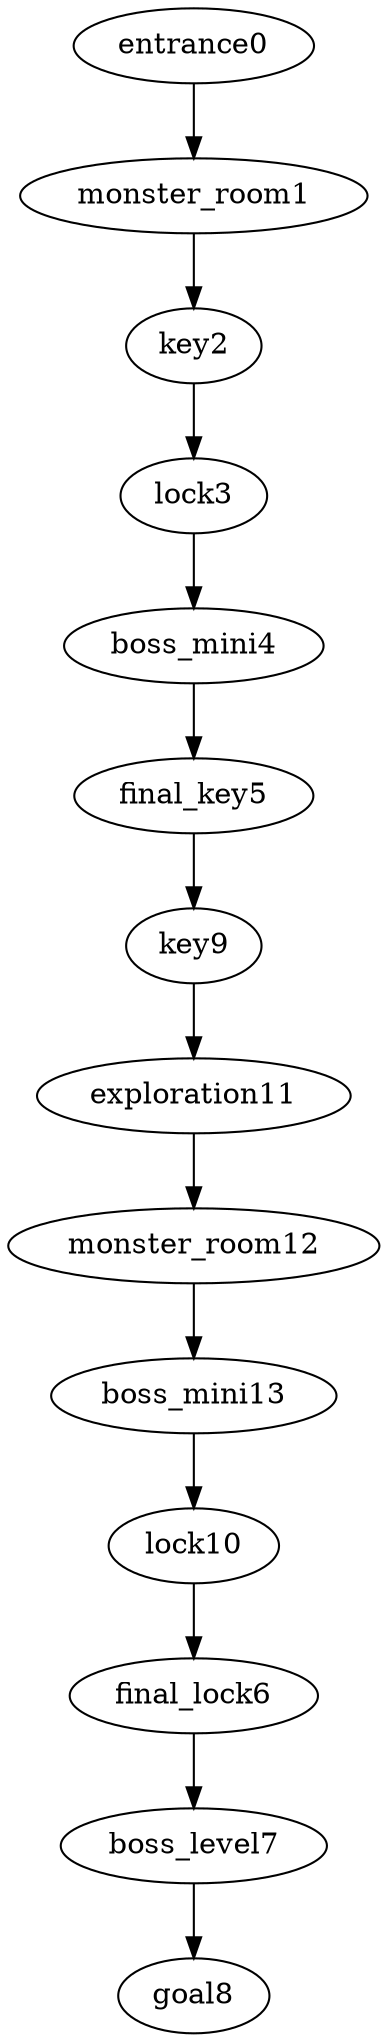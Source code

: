 digraph mission {
entrance0 -> monster_room1
monster_room1 -> key2
key2 -> lock3
lock3 -> boss_mini4
boss_mini4 -> final_key5
final_key5 -> key9
final_lock6 -> boss_level7
boss_level7 -> goal8
key9 -> exploration11
lock10 -> final_lock6
exploration11 -> monster_room12
monster_room12 -> boss_mini13
boss_mini13 -> lock10
}